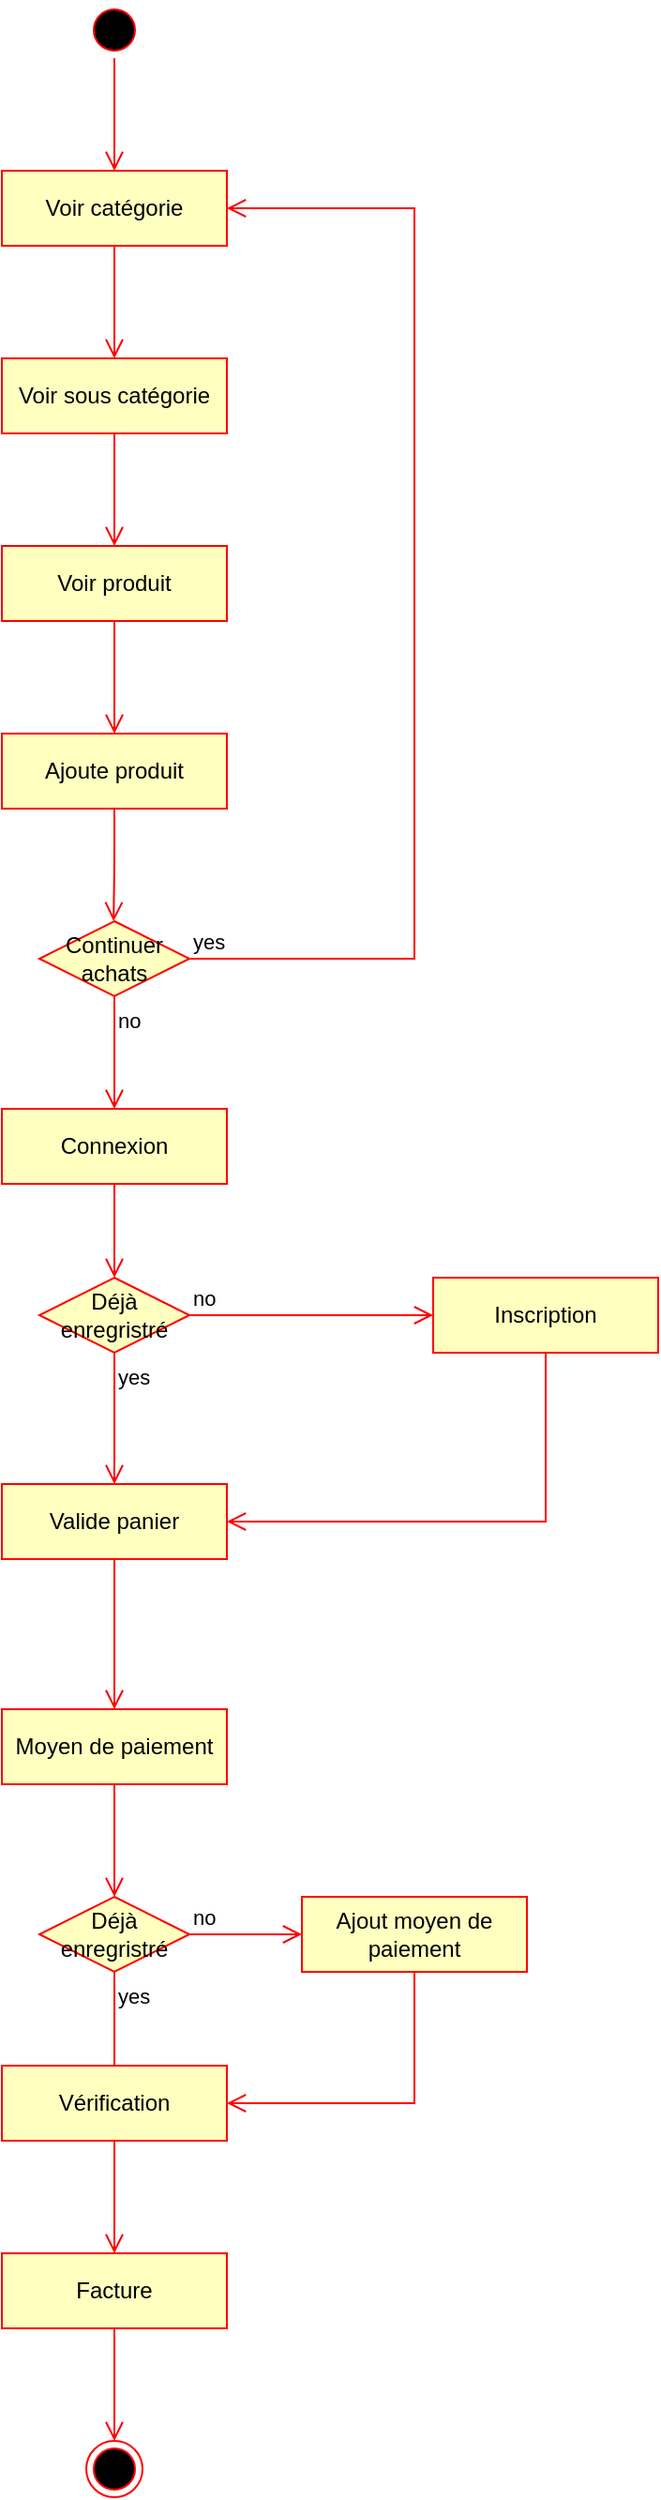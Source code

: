 <mxfile version="21.1.1" type="device">
  <diagram name="Page-1" id="ooMQytp7PPKx0NwTYgfh">
    <mxGraphModel dx="1133" dy="1795" grid="1" gridSize="10" guides="1" tooltips="1" connect="1" arrows="1" fold="1" page="1" pageScale="1" pageWidth="827" pageHeight="1169" math="0" shadow="0">
      <root>
        <mxCell id="0" />
        <mxCell id="1" parent="0" />
        <mxCell id="YXhnWQwSQKn2O-PIUUPI-3" value="Connexion" style="rounded=0;whiteSpace=wrap;html=1;arcSize=40;fontColor=#000000;fillColor=#ffffc0;strokeColor=#ff0000;" parent="1" vertex="1">
          <mxGeometry x="360" y="120" width="120" height="40" as="geometry" />
        </mxCell>
        <mxCell id="YXhnWQwSQKn2O-PIUUPI-4" value="" style="edgeStyle=orthogonalEdgeStyle;html=1;verticalAlign=bottom;endArrow=open;endSize=8;strokeColor=#ff0000;rounded=0;entryX=0.5;entryY=0;entryDx=0;entryDy=0;" parent="1" source="YXhnWQwSQKn2O-PIUUPI-3" target="YXhnWQwSQKn2O-PIUUPI-5" edge="1">
          <mxGeometry relative="1" as="geometry">
            <mxPoint x="414" y="220" as="targetPoint" />
          </mxGeometry>
        </mxCell>
        <mxCell id="YXhnWQwSQKn2O-PIUUPI-5" value="Déjà enregristré" style="rhombus;whiteSpace=wrap;html=1;fontColor=#000000;fillColor=#ffffc0;strokeColor=#ff0000;rounded=0;" parent="1" vertex="1">
          <mxGeometry x="380" y="210" width="80" height="40" as="geometry" />
        </mxCell>
        <mxCell id="YXhnWQwSQKn2O-PIUUPI-6" value="no" style="edgeStyle=orthogonalEdgeStyle;html=1;align=left;verticalAlign=bottom;endArrow=open;endSize=8;strokeColor=#ff0000;rounded=0;" parent="1" source="YXhnWQwSQKn2O-PIUUPI-5" edge="1">
          <mxGeometry x="-1" relative="1" as="geometry">
            <mxPoint x="590" y="230" as="targetPoint" />
          </mxGeometry>
        </mxCell>
        <mxCell id="YXhnWQwSQKn2O-PIUUPI-7" value="yes" style="edgeStyle=orthogonalEdgeStyle;html=1;align=left;verticalAlign=top;endArrow=open;endSize=8;strokeColor=#ff0000;rounded=0;entryX=0.5;entryY=0;entryDx=0;entryDy=0;" parent="1" source="YXhnWQwSQKn2O-PIUUPI-5" target="YXhnWQwSQKn2O-PIUUPI-10" edge="1">
          <mxGeometry x="-1" relative="1" as="geometry">
            <mxPoint x="420" y="330" as="targetPoint" />
            <Array as="points" />
          </mxGeometry>
        </mxCell>
        <mxCell id="YXhnWQwSQKn2O-PIUUPI-8" value="&lt;div&gt;Inscription&lt;/div&gt;" style="rounded=0;whiteSpace=wrap;html=1;arcSize=40;fontColor=#000000;fillColor=#ffffc0;strokeColor=#ff0000;" parent="1" vertex="1">
          <mxGeometry x="590" y="210" width="120" height="40" as="geometry" />
        </mxCell>
        <mxCell id="YXhnWQwSQKn2O-PIUUPI-9" value="" style="edgeStyle=orthogonalEdgeStyle;html=1;verticalAlign=bottom;endArrow=open;endSize=8;strokeColor=#ff0000;rounded=0;entryX=1;entryY=0.5;entryDx=0;entryDy=0;" parent="1" source="YXhnWQwSQKn2O-PIUUPI-8" target="YXhnWQwSQKn2O-PIUUPI-10" edge="1">
          <mxGeometry relative="1" as="geometry">
            <mxPoint x="650" y="320" as="targetPoint" />
            <Array as="points">
              <mxPoint x="650" y="340" />
            </Array>
          </mxGeometry>
        </mxCell>
        <mxCell id="YXhnWQwSQKn2O-PIUUPI-10" value="Valide panier" style="rounded=0;whiteSpace=wrap;html=1;arcSize=40;fontColor=#000000;fillColor=#ffffc0;strokeColor=#ff0000;" parent="1" vertex="1">
          <mxGeometry x="360" y="320" width="120" height="40" as="geometry" />
        </mxCell>
        <mxCell id="YXhnWQwSQKn2O-PIUUPI-11" value="" style="edgeStyle=orthogonalEdgeStyle;html=1;verticalAlign=bottom;endArrow=open;endSize=8;strokeColor=#ff0000;rounded=0;" parent="1" source="YXhnWQwSQKn2O-PIUUPI-10" edge="1">
          <mxGeometry relative="1" as="geometry">
            <mxPoint x="420" y="440" as="targetPoint" />
          </mxGeometry>
        </mxCell>
        <mxCell id="YXhnWQwSQKn2O-PIUUPI-12" value="Moyen de paiement" style="rounded=0;whiteSpace=wrap;html=1;arcSize=40;fontColor=#000000;fillColor=#ffffc0;strokeColor=#ff0000;" parent="1" vertex="1">
          <mxGeometry x="360" y="440" width="120" height="40" as="geometry" />
        </mxCell>
        <mxCell id="YXhnWQwSQKn2O-PIUUPI-13" value="" style="edgeStyle=orthogonalEdgeStyle;html=1;verticalAlign=bottom;endArrow=open;endSize=8;strokeColor=#ff0000;rounded=0;" parent="1" source="YXhnWQwSQKn2O-PIUUPI-12" edge="1">
          <mxGeometry relative="1" as="geometry">
            <mxPoint x="420" y="540" as="targetPoint" />
          </mxGeometry>
        </mxCell>
        <mxCell id="YXhnWQwSQKn2O-PIUUPI-15" value="Déjà enregristré" style="rhombus;whiteSpace=wrap;html=1;fontColor=#000000;fillColor=#ffffc0;strokeColor=#ff0000;rounded=0;" parent="1" vertex="1">
          <mxGeometry x="380" y="540" width="80" height="40" as="geometry" />
        </mxCell>
        <mxCell id="YXhnWQwSQKn2O-PIUUPI-16" value="no" style="edgeStyle=orthogonalEdgeStyle;html=1;align=left;verticalAlign=bottom;endArrow=open;endSize=8;strokeColor=#ff0000;rounded=0;" parent="1" source="YXhnWQwSQKn2O-PIUUPI-15" edge="1">
          <mxGeometry x="-1" relative="1" as="geometry">
            <mxPoint x="520" y="560" as="targetPoint" />
          </mxGeometry>
        </mxCell>
        <mxCell id="YXhnWQwSQKn2O-PIUUPI-17" value="yes" style="edgeStyle=orthogonalEdgeStyle;html=1;align=left;verticalAlign=top;endArrow=open;endSize=8;strokeColor=#ff0000;rounded=0;" parent="1" source="YXhnWQwSQKn2O-PIUUPI-15" edge="1">
          <mxGeometry x="-1" relative="1" as="geometry">
            <mxPoint x="420" y="640" as="targetPoint" />
          </mxGeometry>
        </mxCell>
        <mxCell id="YXhnWQwSQKn2O-PIUUPI-18" value="Ajout moyen de paiement" style="rounded=0;whiteSpace=wrap;html=1;arcSize=40;fontColor=#000000;fillColor=#ffffc0;strokeColor=#ff0000;" parent="1" vertex="1">
          <mxGeometry x="520" y="540" width="120" height="40" as="geometry" />
        </mxCell>
        <mxCell id="YXhnWQwSQKn2O-PIUUPI-19" value="" style="edgeStyle=orthogonalEdgeStyle;html=1;verticalAlign=bottom;endArrow=open;endSize=8;strokeColor=#ff0000;entryX=1;entryY=0.5;entryDx=0;entryDy=0;rounded=0;" parent="1" source="YXhnWQwSQKn2O-PIUUPI-18" target="YXhnWQwSQKn2O-PIUUPI-20" edge="1">
          <mxGeometry relative="1" as="geometry">
            <mxPoint x="580" y="640" as="targetPoint" />
            <Array as="points">
              <mxPoint x="580" y="650" />
            </Array>
          </mxGeometry>
        </mxCell>
        <mxCell id="YXhnWQwSQKn2O-PIUUPI-20" value="Vérification" style="rounded=0;whiteSpace=wrap;html=1;arcSize=40;fontColor=#000000;fillColor=#ffffc0;strokeColor=#ff0000;" parent="1" vertex="1">
          <mxGeometry x="360" y="630" width="120" height="40" as="geometry" />
        </mxCell>
        <mxCell id="YXhnWQwSQKn2O-PIUUPI-21" value="" style="edgeStyle=orthogonalEdgeStyle;html=1;verticalAlign=bottom;endArrow=open;endSize=8;strokeColor=#ff0000;rounded=0;" parent="1" source="YXhnWQwSQKn2O-PIUUPI-20" edge="1">
          <mxGeometry relative="1" as="geometry">
            <mxPoint x="420" y="730" as="targetPoint" />
          </mxGeometry>
        </mxCell>
        <mxCell id="YXhnWQwSQKn2O-PIUUPI-22" value="Facture" style="rounded=0;whiteSpace=wrap;html=1;arcSize=40;fontColor=#000000;fillColor=#ffffc0;strokeColor=#ff0000;" parent="1" vertex="1">
          <mxGeometry x="360" y="730" width="120" height="40" as="geometry" />
        </mxCell>
        <mxCell id="YXhnWQwSQKn2O-PIUUPI-23" value="" style="edgeStyle=orthogonalEdgeStyle;html=1;verticalAlign=bottom;endArrow=open;endSize=8;strokeColor=#ff0000;rounded=0;" parent="1" source="YXhnWQwSQKn2O-PIUUPI-22" edge="1">
          <mxGeometry relative="1" as="geometry">
            <mxPoint x="420" y="830" as="targetPoint" />
          </mxGeometry>
        </mxCell>
        <mxCell id="YXhnWQwSQKn2O-PIUUPI-24" value="" style="ellipse;html=1;shape=endState;fillColor=#000000;strokeColor=#ff0000;rounded=0;" parent="1" vertex="1">
          <mxGeometry x="405" y="830" width="30" height="30" as="geometry" />
        </mxCell>
        <mxCell id="Iv2duHjTqt1sAviGXXmN-1" value="Ajoute produit" style="rounded=0;whiteSpace=wrap;html=1;arcSize=40;fontColor=#000000;fillColor=#ffffc0;strokeColor=#ff0000;" vertex="1" parent="1">
          <mxGeometry x="360" y="-80" width="120" height="40" as="geometry" />
        </mxCell>
        <mxCell id="Iv2duHjTqt1sAviGXXmN-3" value="Voir produit" style="rounded=0;whiteSpace=wrap;html=1;arcSize=40;fontColor=#000000;fillColor=#ffffc0;strokeColor=#ff0000;" vertex="1" parent="1">
          <mxGeometry x="360" y="-180" width="120" height="40" as="geometry" />
        </mxCell>
        <mxCell id="Iv2duHjTqt1sAviGXXmN-4" value="" style="edgeStyle=orthogonalEdgeStyle;html=1;verticalAlign=bottom;endArrow=open;endSize=8;strokeColor=#ff0000;rounded=0;entryX=0.5;entryY=0;entryDx=0;entryDy=0;" edge="1" source="Iv2duHjTqt1sAviGXXmN-3" parent="1" target="Iv2duHjTqt1sAviGXXmN-1">
          <mxGeometry relative="1" as="geometry">
            <mxPoint x="420" y="-90" as="targetPoint" />
          </mxGeometry>
        </mxCell>
        <mxCell id="Iv2duHjTqt1sAviGXXmN-5" value="Voir sous catégorie" style="rounded=0;whiteSpace=wrap;html=1;arcSize=40;fontColor=#000000;fillColor=#ffffc0;strokeColor=#ff0000;" vertex="1" parent="1">
          <mxGeometry x="360" y="-280" width="120" height="40" as="geometry" />
        </mxCell>
        <mxCell id="Iv2duHjTqt1sAviGXXmN-6" value="" style="edgeStyle=orthogonalEdgeStyle;html=1;verticalAlign=bottom;endArrow=open;endSize=8;strokeColor=#ff0000;rounded=0;" edge="1" source="Iv2duHjTqt1sAviGXXmN-5" parent="1">
          <mxGeometry relative="1" as="geometry">
            <mxPoint x="420" y="-180" as="targetPoint" />
          </mxGeometry>
        </mxCell>
        <mxCell id="Iv2duHjTqt1sAviGXXmN-7" value="Voir catégorie" style="rounded=0;whiteSpace=wrap;html=1;arcSize=40;fontColor=#000000;fillColor=#ffffc0;strokeColor=#ff0000;" vertex="1" parent="1">
          <mxGeometry x="360" y="-380" width="120" height="40" as="geometry" />
        </mxCell>
        <mxCell id="Iv2duHjTqt1sAviGXXmN-8" value="" style="edgeStyle=orthogonalEdgeStyle;html=1;verticalAlign=bottom;endArrow=open;endSize=8;strokeColor=#ff0000;rounded=0;" edge="1" source="Iv2duHjTqt1sAviGXXmN-7" parent="1">
          <mxGeometry relative="1" as="geometry">
            <mxPoint x="420" y="-280" as="targetPoint" />
          </mxGeometry>
        </mxCell>
        <mxCell id="Iv2duHjTqt1sAviGXXmN-9" value="" style="ellipse;html=1;shape=startState;fillColor=#000000;strokeColor=#ff0000;rounded=0;" vertex="1" parent="1">
          <mxGeometry x="405" y="-470" width="30" height="30" as="geometry" />
        </mxCell>
        <mxCell id="Iv2duHjTqt1sAviGXXmN-10" value="" style="edgeStyle=orthogonalEdgeStyle;html=1;verticalAlign=bottom;endArrow=open;endSize=8;strokeColor=#ff0000;rounded=0;" edge="1" parent="1">
          <mxGeometry relative="1" as="geometry">
            <mxPoint x="420" y="-380" as="targetPoint" />
            <mxPoint x="420" y="-440" as="sourcePoint" />
          </mxGeometry>
        </mxCell>
        <mxCell id="Iv2duHjTqt1sAviGXXmN-11" value="Continuer achats" style="rhombus;whiteSpace=wrap;html=1;fontColor=#000000;fillColor=#ffffc0;strokeColor=#ff0000;rounded=0;" vertex="1" parent="1">
          <mxGeometry x="380" y="20" width="80" height="40" as="geometry" />
        </mxCell>
        <mxCell id="Iv2duHjTqt1sAviGXXmN-12" value="yes" style="edgeStyle=orthogonalEdgeStyle;html=1;align=left;verticalAlign=bottom;endArrow=open;endSize=8;strokeColor=#ff0000;rounded=0;entryX=1;entryY=0.5;entryDx=0;entryDy=0;" edge="1" source="Iv2duHjTqt1sAviGXXmN-11" parent="1" target="Iv2duHjTqt1sAviGXXmN-7">
          <mxGeometry x="-1" relative="1" as="geometry">
            <mxPoint x="570" y="-360" as="targetPoint" />
            <Array as="points">
              <mxPoint x="580" y="40" />
              <mxPoint x="580" y="-360" />
            </Array>
          </mxGeometry>
        </mxCell>
        <mxCell id="Iv2duHjTqt1sAviGXXmN-13" value="no" style="edgeStyle=orthogonalEdgeStyle;html=1;align=left;verticalAlign=top;endArrow=open;endSize=8;strokeColor=#ff0000;rounded=0;" edge="1" source="Iv2duHjTqt1sAviGXXmN-11" parent="1">
          <mxGeometry x="-1" relative="1" as="geometry">
            <mxPoint x="420" y="120" as="targetPoint" />
          </mxGeometry>
        </mxCell>
        <mxCell id="Iv2duHjTqt1sAviGXXmN-17" value="" style="edgeStyle=orthogonalEdgeStyle;html=1;verticalAlign=bottom;endArrow=open;endSize=8;strokeColor=#ff0000;" edge="1" parent="1">
          <mxGeometry relative="1" as="geometry">
            <mxPoint x="419.58" y="20" as="targetPoint" />
            <mxPoint x="420" y="-40" as="sourcePoint" />
            <Array as="points">
              <mxPoint x="420" y="-10" />
            </Array>
          </mxGeometry>
        </mxCell>
      </root>
    </mxGraphModel>
  </diagram>
</mxfile>
